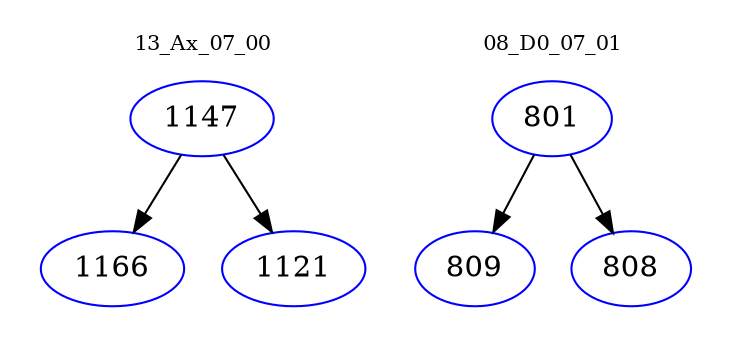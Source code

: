 digraph{
subgraph cluster_0 {
color = white
label = "13_Ax_07_00";
fontsize=10;
T0_1147 [label="1147", color="blue"]
T0_1147 -> T0_1166 [color="black"]
T0_1166 [label="1166", color="blue"]
T0_1147 -> T0_1121 [color="black"]
T0_1121 [label="1121", color="blue"]
}
subgraph cluster_1 {
color = white
label = "08_D0_07_01";
fontsize=10;
T1_801 [label="801", color="blue"]
T1_801 -> T1_809 [color="black"]
T1_809 [label="809", color="blue"]
T1_801 -> T1_808 [color="black"]
T1_808 [label="808", color="blue"]
}
}
